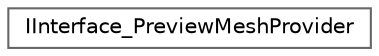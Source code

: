 digraph "Graphical Class Hierarchy"
{
 // INTERACTIVE_SVG=YES
 // LATEX_PDF_SIZE
  bgcolor="transparent";
  edge [fontname=Helvetica,fontsize=10,labelfontname=Helvetica,labelfontsize=10];
  node [fontname=Helvetica,fontsize=10,shape=box,height=0.2,width=0.4];
  rankdir="LR";
  Node0 [id="Node000000",label="IInterface_PreviewMeshProvider",height=0.2,width=0.4,color="grey40", fillcolor="white", style="filled",URL="$d6/d8a/classIInterface__PreviewMeshProvider.html",tooltip="An asset that can provide a preview skeletal mesh (for editing)"];
}
